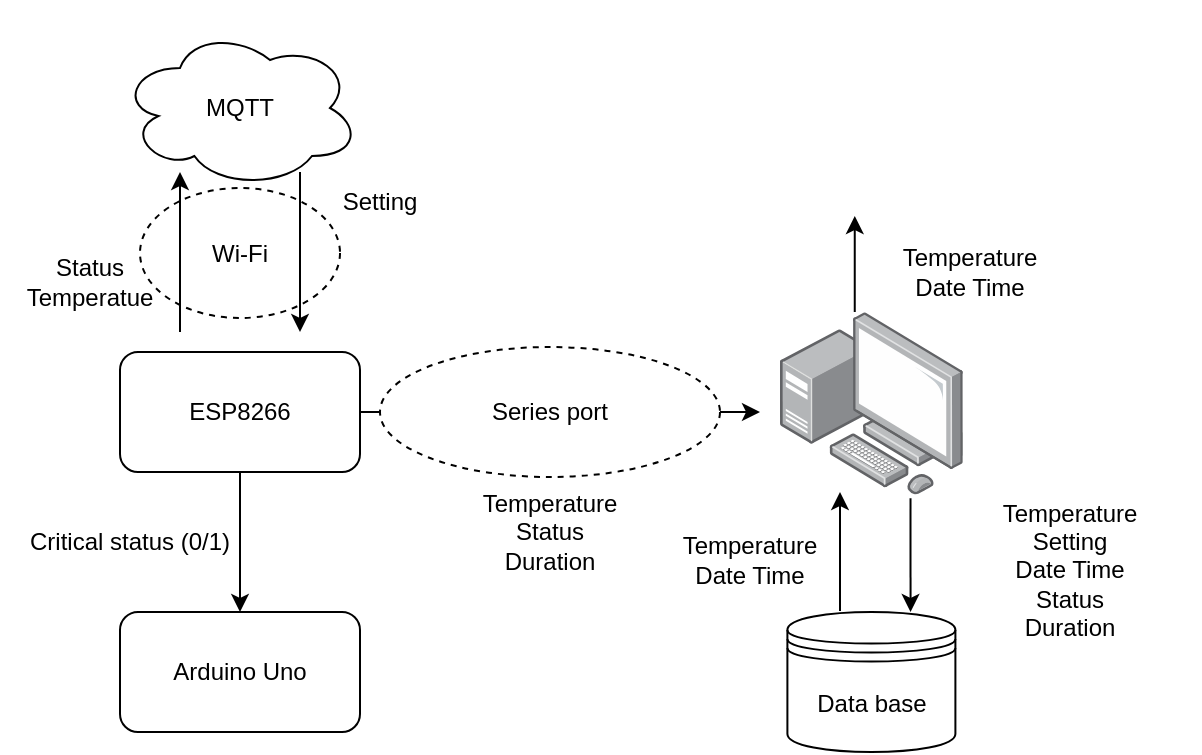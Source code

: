 <mxfile version="20.3.6" type="device"><diagram id="0FyxDqI0RvNj6tvE5Hu7" name="Страница 1"><mxGraphModel dx="865" dy="456" grid="1" gridSize="10" guides="1" tooltips="1" connect="1" arrows="1" fold="1" page="1" pageScale="1" pageWidth="827" pageHeight="1169" math="0" shadow="0"><root><mxCell id="0"/><mxCell id="1" parent="0"/><mxCell id="B93sDZELnbj8PCp1X5C2-7" value="ESP8266" style="rounded=1;whiteSpace=wrap;html=1;" vertex="1" parent="1"><mxGeometry x="160" y="210" width="120" height="60" as="geometry"/></mxCell><mxCell id="B93sDZELnbj8PCp1X5C2-8" value="MQTT" style="ellipse;shape=cloud;whiteSpace=wrap;html=1;" vertex="1" parent="1"><mxGeometry x="160" y="48" width="120" height="80" as="geometry"/></mxCell><mxCell id="B93sDZELnbj8PCp1X5C2-12" value="" style="points=[];aspect=fixed;html=1;align=center;shadow=0;dashed=0;image;image=img/lib/allied_telesis/computer_and_terminals/Personal_Computer_with_Server.svg;" vertex="1" parent="1"><mxGeometry x="490" y="190" width="91.4" height="91.4" as="geometry"/></mxCell><mxCell id="B93sDZELnbj8PCp1X5C2-13" value="" style="endArrow=classic;html=1;rounded=0;exitX=1;exitY=0.5;exitDx=0;exitDy=0;startArrow=none;" edge="1" parent="1" source="B93sDZELnbj8PCp1X5C2-31"><mxGeometry width="50" height="50" relative="1" as="geometry"><mxPoint x="300" y="350" as="sourcePoint"/><mxPoint x="480" y="240" as="targetPoint"/></mxGeometry></mxCell><mxCell id="B93sDZELnbj8PCp1X5C2-15" value="Data base" style="shape=datastore;whiteSpace=wrap;html=1;" vertex="1" parent="1"><mxGeometry x="493.7" y="340" width="84" height="70" as="geometry"/></mxCell><mxCell id="B93sDZELnbj8PCp1X5C2-17" value="" style="shape=image;html=1;verticalAlign=top;verticalLabelPosition=bottom;labelBackgroundColor=#ffffff;imageAspect=0;aspect=fixed;image=https://cdn0.iconfinder.com/data/icons/thin-line-icons-for-seo-and-development-1/64/Programming_Development_analysis-128.png" vertex="1" parent="1"><mxGeometry x="473.4" y="34" width="108" height="108" as="geometry"/></mxCell><mxCell id="B93sDZELnbj8PCp1X5C2-18" value="" style="endArrow=classic;html=1;rounded=0;exitX=0.409;exitY=0;exitDx=0;exitDy=0;exitPerimeter=0;" edge="1" parent="1" source="B93sDZELnbj8PCp1X5C2-12" target="B93sDZELnbj8PCp1X5C2-17"><mxGeometry width="50" height="50" relative="1" as="geometry"><mxPoint x="531.4" y="190" as="sourcePoint"/><mxPoint x="581.4" y="140" as="targetPoint"/></mxGeometry></mxCell><mxCell id="B93sDZELnbj8PCp1X5C2-19" value="Arduino Uno" style="rounded=1;whiteSpace=wrap;html=1;" vertex="1" parent="1"><mxGeometry x="160" y="340" width="120" height="60" as="geometry"/></mxCell><mxCell id="B93sDZELnbj8PCp1X5C2-20" value="" style="endArrow=classic;html=1;rounded=0;exitX=0.5;exitY=1;exitDx=0;exitDy=0;entryX=0.5;entryY=0;entryDx=0;entryDy=0;" edge="1" parent="1" source="B93sDZELnbj8PCp1X5C2-7" target="B93sDZELnbj8PCp1X5C2-19"><mxGeometry width="50" height="50" relative="1" as="geometry"><mxPoint x="310" y="330" as="sourcePoint"/><mxPoint x="360" y="280" as="targetPoint"/></mxGeometry></mxCell><mxCell id="B93sDZELnbj8PCp1X5C2-22" value="Setting" style="text;html=1;strokeColor=none;fillColor=none;align=center;verticalAlign=middle;whiteSpace=wrap;rounded=0;" vertex="1" parent="1"><mxGeometry x="260" y="120" width="60" height="30" as="geometry"/></mxCell><mxCell id="B93sDZELnbj8PCp1X5C2-23" value="" style="endArrow=classic;html=1;rounded=0;exitX=0.75;exitY=0.9;exitDx=0;exitDy=0;exitPerimeter=0;" edge="1" parent="1" source="B93sDZELnbj8PCp1X5C2-8"><mxGeometry width="50" height="50" relative="1" as="geometry"><mxPoint x="250" y="130" as="sourcePoint"/><mxPoint x="250" y="200" as="targetPoint"/></mxGeometry></mxCell><mxCell id="B93sDZELnbj8PCp1X5C2-24" value="" style="endArrow=classic;html=1;rounded=0;" edge="1" parent="1"><mxGeometry width="50" height="50" relative="1" as="geometry"><mxPoint x="190" y="200" as="sourcePoint"/><mxPoint x="190" y="120" as="targetPoint"/></mxGeometry></mxCell><mxCell id="B93sDZELnbj8PCp1X5C2-25" value="Status&lt;br&gt;Temperatue" style="text;html=1;strokeColor=none;fillColor=none;align=center;verticalAlign=middle;whiteSpace=wrap;rounded=0;" vertex="1" parent="1"><mxGeometry x="100" y="150" width="90" height="50" as="geometry"/></mxCell><mxCell id="B93sDZELnbj8PCp1X5C2-26" value="Critical status (0/1)" style="text;html=1;strokeColor=none;fillColor=none;align=center;verticalAlign=middle;whiteSpace=wrap;rounded=0;" vertex="1" parent="1"><mxGeometry x="110" y="290" width="110" height="30" as="geometry"/></mxCell><mxCell id="B93sDZELnbj8PCp1X5C2-27" value="Temperature&lt;br&gt;Status&lt;br&gt;Duration" style="text;html=1;strokeColor=none;fillColor=none;align=center;verticalAlign=middle;whiteSpace=wrap;rounded=0;" vertex="1" parent="1"><mxGeometry x="310" y="270" width="130" height="59" as="geometry"/></mxCell><mxCell id="B93sDZELnbj8PCp1X5C2-28" value="Temperature&lt;br&gt;Setting&lt;br&gt;Date Time&lt;br&gt;Status&lt;br&gt;Duration" style="text;html=1;strokeColor=none;fillColor=none;align=center;verticalAlign=middle;whiteSpace=wrap;rounded=0;" vertex="1" parent="1"><mxGeometry x="570" y="281.4" width="130" height="74.5" as="geometry"/></mxCell><mxCell id="B93sDZELnbj8PCp1X5C2-30" value="Wi-Fi" style="ellipse;whiteSpace=wrap;html=1;fillColor=none;dashed=1;" vertex="1" parent="1"><mxGeometry x="170" y="128" width="100" height="65" as="geometry"/></mxCell><mxCell id="B93sDZELnbj8PCp1X5C2-31" value="Series port" style="ellipse;whiteSpace=wrap;html=1;fillColor=none;dashed=1;" vertex="1" parent="1"><mxGeometry x="290" y="207.5" width="170" height="65" as="geometry"/></mxCell><mxCell id="B93sDZELnbj8PCp1X5C2-32" value="" style="endArrow=none;html=1;rounded=0;exitX=1;exitY=0.5;exitDx=0;exitDy=0;" edge="1" parent="1" source="B93sDZELnbj8PCp1X5C2-7" target="B93sDZELnbj8PCp1X5C2-31"><mxGeometry width="50" height="50" relative="1" as="geometry"><mxPoint x="280" y="240" as="sourcePoint"/><mxPoint x="480" y="240" as="targetPoint"/></mxGeometry></mxCell><mxCell id="B93sDZELnbj8PCp1X5C2-33" value="" style="endArrow=classic;html=1;rounded=0;exitX=0.714;exitY=1.019;exitDx=0;exitDy=0;exitPerimeter=0;entryX=0.733;entryY=0;entryDx=0;entryDy=0;entryPerimeter=0;" edge="1" parent="1" source="B93sDZELnbj8PCp1X5C2-12" target="B93sDZELnbj8PCp1X5C2-15"><mxGeometry width="50" height="50" relative="1" as="geometry"><mxPoint x="530" y="340" as="sourcePoint"/><mxPoint x="580" y="290" as="targetPoint"/></mxGeometry></mxCell><mxCell id="B93sDZELnbj8PCp1X5C2-34" value="" style="endArrow=classic;html=1;rounded=0;" edge="1" parent="1"><mxGeometry width="50" height="50" relative="1" as="geometry"><mxPoint x="520" y="339.5" as="sourcePoint"/><mxPoint x="520" y="280" as="targetPoint"/></mxGeometry></mxCell><mxCell id="B93sDZELnbj8PCp1X5C2-35" value="Temperature&lt;br&gt;Date Time" style="text;html=1;strokeColor=none;fillColor=none;align=center;verticalAlign=middle;whiteSpace=wrap;rounded=0;" vertex="1" parent="1"><mxGeometry x="420" y="290" width="110" height="47" as="geometry"/></mxCell><mxCell id="B93sDZELnbj8PCp1X5C2-36" value="Temperature&lt;br&gt;Date Time" style="text;html=1;strokeColor=none;fillColor=none;align=center;verticalAlign=middle;whiteSpace=wrap;rounded=0;" vertex="1" parent="1"><mxGeometry x="530" y="146" width="110" height="47" as="geometry"/></mxCell></root></mxGraphModel></diagram></mxfile>